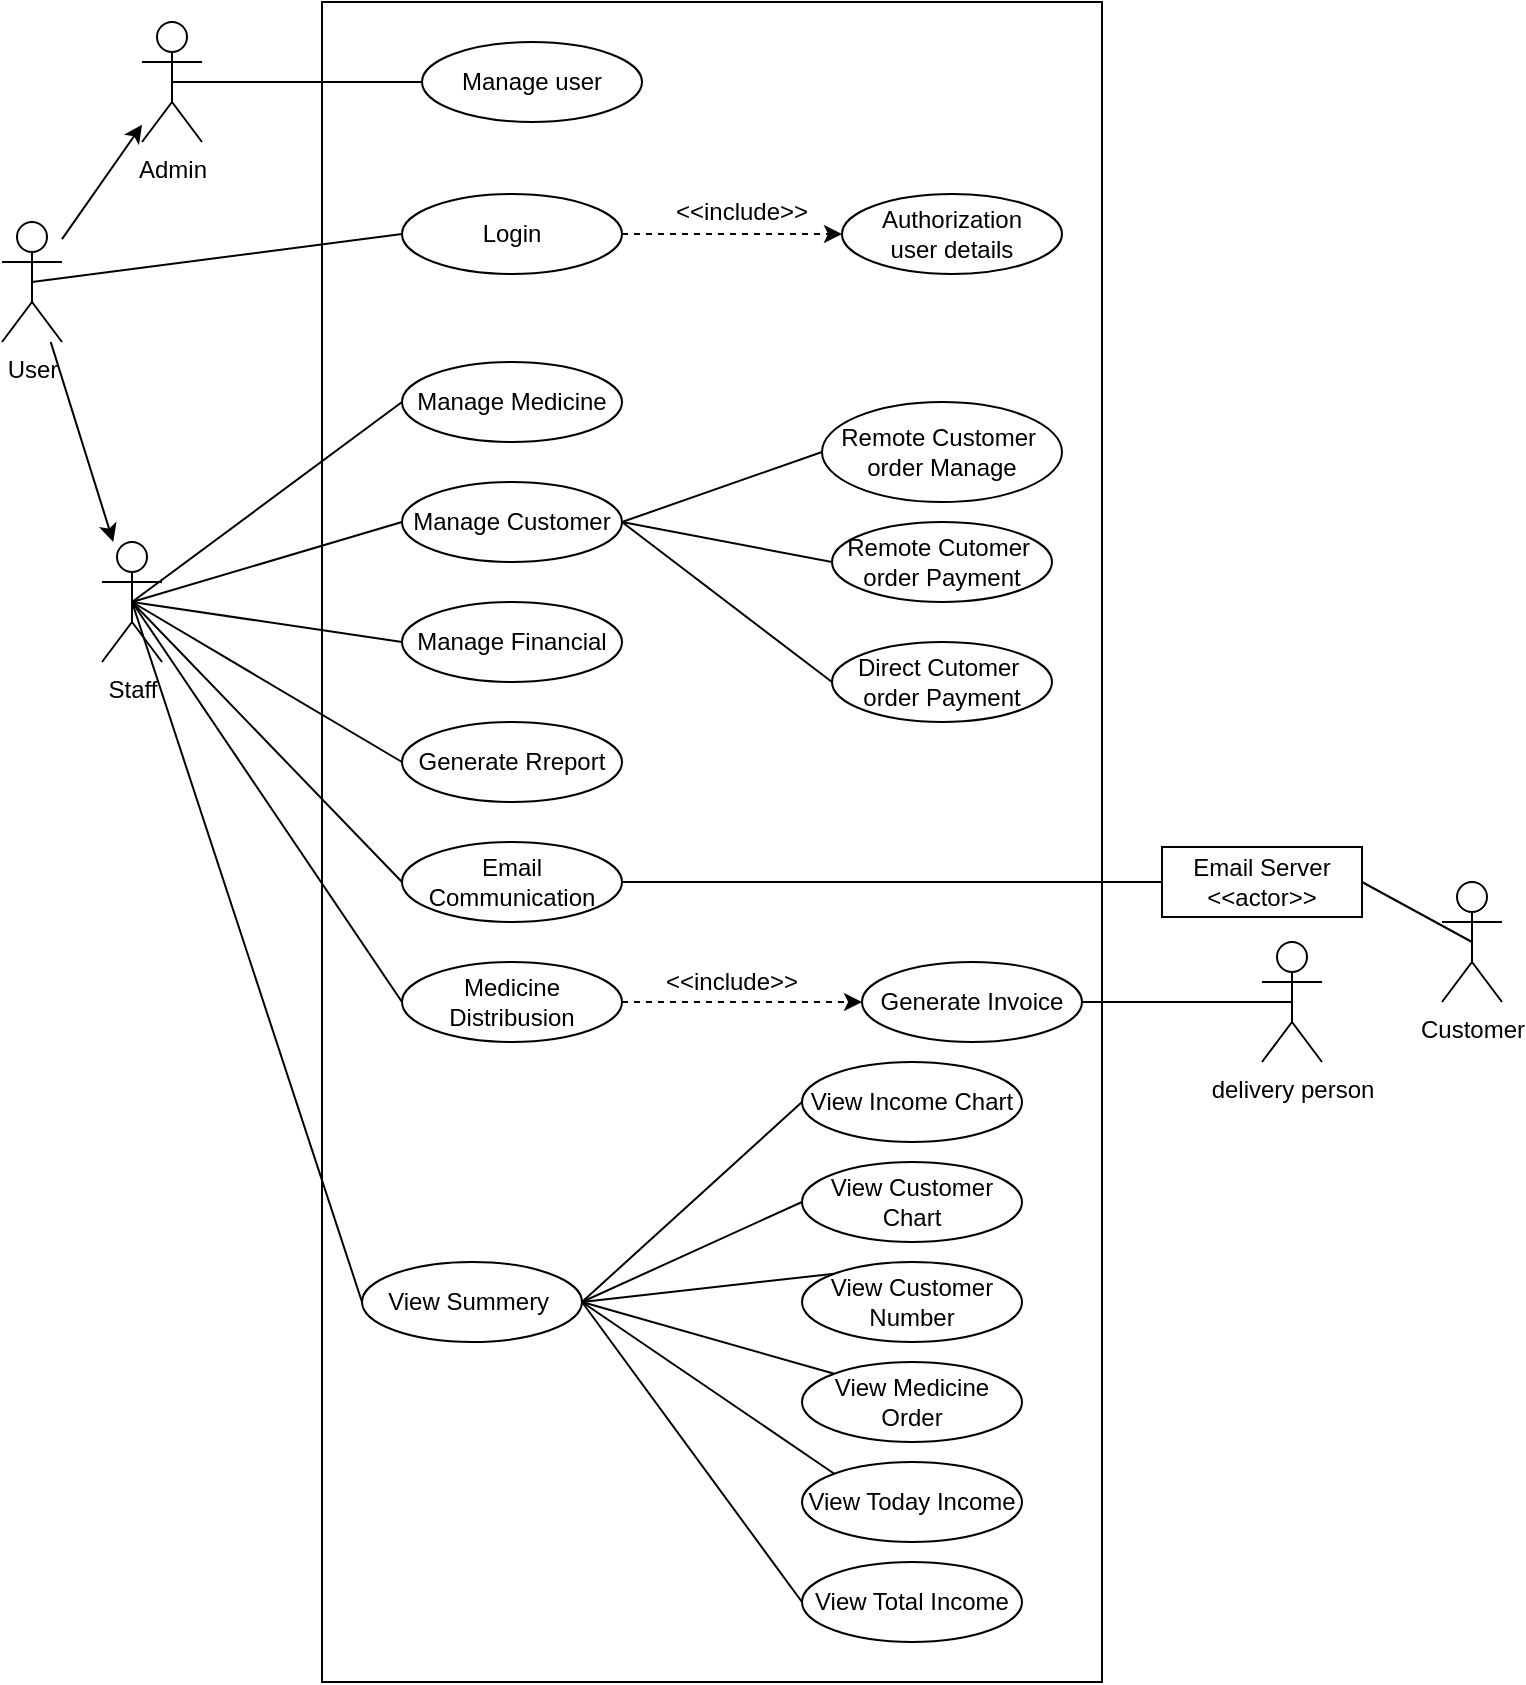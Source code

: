 <mxfile version="22.0.3" type="device">
  <diagram id="R2lEEEUBdFMjLlhIrx00" name="Page-1">
    <mxGraphModel dx="871" dy="643" grid="1" gridSize="10" guides="1" tooltips="1" connect="1" arrows="1" fold="1" page="1" pageScale="1" pageWidth="850" pageHeight="1100" math="0" shadow="0" extFonts="Permanent Marker^https://fonts.googleapis.com/css?family=Permanent+Marker">
      <root>
        <mxCell id="0" />
        <mxCell id="1" parent="0" />
        <mxCell id="pWUu4n21JGwg7rA0w0O--8" value="" style="rounded=0;whiteSpace=wrap;html=1;" parent="1" vertex="1">
          <mxGeometry x="220" y="140" width="390" height="840" as="geometry" />
        </mxCell>
        <mxCell id="pWUu4n21JGwg7rA0w0O--14" value="" style="rounded=0;orthogonalLoop=1;jettySize=auto;html=1;" parent="1" source="pWUu4n21JGwg7rA0w0O--9" target="pWUu4n21JGwg7rA0w0O--13" edge="1">
          <mxGeometry relative="1" as="geometry" />
        </mxCell>
        <mxCell id="pWUu4n21JGwg7rA0w0O--16" value="" style="rounded=0;orthogonalLoop=1;jettySize=auto;html=1;" parent="1" source="pWUu4n21JGwg7rA0w0O--9" target="pWUu4n21JGwg7rA0w0O--15" edge="1">
          <mxGeometry relative="1" as="geometry" />
        </mxCell>
        <mxCell id="pWUu4n21JGwg7rA0w0O--9" value="User" style="shape=umlActor;verticalLabelPosition=bottom;verticalAlign=top;html=1;outlineConnect=0;" parent="1" vertex="1">
          <mxGeometry x="60" y="250" width="30" height="60" as="geometry" />
        </mxCell>
        <mxCell id="pWUu4n21JGwg7rA0w0O--44" style="rounded=0;orthogonalLoop=1;jettySize=auto;html=1;exitX=1;exitY=0.5;exitDx=0;exitDy=0;entryX=0;entryY=0.5;entryDx=0;entryDy=0;dashed=1;endArrow=classic;endFill=1;" parent="1" source="pWUu4n21JGwg7rA0w0O--12" target="pWUu4n21JGwg7rA0w0O--22" edge="1">
          <mxGeometry relative="1" as="geometry" />
        </mxCell>
        <mxCell id="pWUu4n21JGwg7rA0w0O--12" value="Login" style="ellipse;whiteSpace=wrap;html=1;" parent="1" vertex="1">
          <mxGeometry x="260" y="236" width="110" height="40" as="geometry" />
        </mxCell>
        <mxCell id="pWUu4n21JGwg7rA0w0O--26" style="rounded=0;orthogonalLoop=1;jettySize=auto;html=1;exitX=0.5;exitY=0.5;exitDx=0;exitDy=0;exitPerimeter=0;entryX=0;entryY=0.5;entryDx=0;entryDy=0;endArrow=none;endFill=0;" parent="1" source="pWUu4n21JGwg7rA0w0O--13" target="pWUu4n21JGwg7rA0w0O--25" edge="1">
          <mxGeometry relative="1" as="geometry" />
        </mxCell>
        <mxCell id="pWUu4n21JGwg7rA0w0O--27" style="rounded=0;orthogonalLoop=1;jettySize=auto;html=1;exitX=0.5;exitY=0.5;exitDx=0;exitDy=0;exitPerimeter=0;entryX=0;entryY=0.5;entryDx=0;entryDy=0;endArrow=none;endFill=0;" parent="1" source="pWUu4n21JGwg7rA0w0O--13" target="pWUu4n21JGwg7rA0w0O--24" edge="1">
          <mxGeometry relative="1" as="geometry" />
        </mxCell>
        <mxCell id="pWUu4n21JGwg7rA0w0O--31" style="rounded=0;orthogonalLoop=1;jettySize=auto;html=1;exitX=0.5;exitY=0.5;exitDx=0;exitDy=0;exitPerimeter=0;entryX=0;entryY=0.5;entryDx=0;entryDy=0;endArrow=none;endFill=0;" parent="1" source="pWUu4n21JGwg7rA0w0O--13" target="pWUu4n21JGwg7rA0w0O--28" edge="1">
          <mxGeometry relative="1" as="geometry" />
        </mxCell>
        <mxCell id="pWUu4n21JGwg7rA0w0O--13" value="Staff" style="shape=umlActor;verticalLabelPosition=bottom;verticalAlign=top;html=1;outlineConnect=0;" parent="1" vertex="1">
          <mxGeometry x="110" y="410" width="30" height="60" as="geometry" />
        </mxCell>
        <mxCell id="pWUu4n21JGwg7rA0w0O--18" style="rounded=0;orthogonalLoop=1;jettySize=auto;html=1;exitX=0.5;exitY=0.5;exitDx=0;exitDy=0;exitPerimeter=0;entryX=0;entryY=0.5;entryDx=0;entryDy=0;endArrow=none;endFill=0;" parent="1" source="pWUu4n21JGwg7rA0w0O--9" target="pWUu4n21JGwg7rA0w0O--12" edge="1">
          <mxGeometry relative="1" as="geometry" />
        </mxCell>
        <mxCell id="pWUu4n21JGwg7rA0w0O--46" style="rounded=0;orthogonalLoop=1;jettySize=auto;html=1;exitX=0.5;exitY=0.5;exitDx=0;exitDy=0;exitPerimeter=0;entryX=0;entryY=0.5;entryDx=0;entryDy=0;endArrow=none;endFill=0;" parent="1" source="pWUu4n21JGwg7rA0w0O--15" target="pWUu4n21JGwg7rA0w0O--33" edge="1">
          <mxGeometry relative="1" as="geometry" />
        </mxCell>
        <mxCell id="pWUu4n21JGwg7rA0w0O--15" value="Admin" style="shape=umlActor;verticalLabelPosition=bottom;verticalAlign=top;html=1;outlineConnect=0;" parent="1" vertex="1">
          <mxGeometry x="130" y="150" width="30" height="60" as="geometry" />
        </mxCell>
        <mxCell id="pWUu4n21JGwg7rA0w0O--22" value="Authorization&lt;br&gt;user details" style="ellipse;whiteSpace=wrap;html=1;" parent="1" vertex="1">
          <mxGeometry x="480" y="236" width="110" height="40" as="geometry" />
        </mxCell>
        <mxCell id="pWUu4n21JGwg7rA0w0O--24" value="Manage Medicine" style="ellipse;whiteSpace=wrap;html=1;" parent="1" vertex="1">
          <mxGeometry x="260" y="320" width="110" height="40" as="geometry" />
        </mxCell>
        <mxCell id="t6KvdcoRowDunihA0Ard-10" style="rounded=0;orthogonalLoop=1;jettySize=auto;html=1;exitX=1;exitY=0.5;exitDx=0;exitDy=0;entryX=0;entryY=0.5;entryDx=0;entryDy=0;endArrow=none;endFill=0;" parent="1" source="pWUu4n21JGwg7rA0w0O--25" target="t6KvdcoRowDunihA0Ard-9" edge="1">
          <mxGeometry relative="1" as="geometry" />
        </mxCell>
        <mxCell id="t6KvdcoRowDunihA0Ard-13" style="rounded=0;orthogonalLoop=1;jettySize=auto;html=1;exitX=1;exitY=0.5;exitDx=0;exitDy=0;entryX=0;entryY=0.5;entryDx=0;entryDy=0;endArrow=none;endFill=0;" parent="1" source="pWUu4n21JGwg7rA0w0O--25" target="t6KvdcoRowDunihA0Ard-12" edge="1">
          <mxGeometry relative="1" as="geometry" />
        </mxCell>
        <mxCell id="t6KvdcoRowDunihA0Ard-15" style="rounded=0;orthogonalLoop=1;jettySize=auto;html=1;exitX=1;exitY=0.5;exitDx=0;exitDy=0;entryX=0;entryY=0.5;entryDx=0;entryDy=0;endArrow=none;endFill=0;" parent="1" source="pWUu4n21JGwg7rA0w0O--25" target="t6KvdcoRowDunihA0Ard-14" edge="1">
          <mxGeometry relative="1" as="geometry" />
        </mxCell>
        <mxCell id="pWUu4n21JGwg7rA0w0O--25" value="Manage Customer" style="ellipse;whiteSpace=wrap;html=1;" parent="1" vertex="1">
          <mxGeometry x="260" y="380" width="110" height="40" as="geometry" />
        </mxCell>
        <mxCell id="pWUu4n21JGwg7rA0w0O--28" value="Generate Rreport" style="ellipse;whiteSpace=wrap;html=1;" parent="1" vertex="1">
          <mxGeometry x="260" y="500" width="110" height="40" as="geometry" />
        </mxCell>
        <mxCell id="pWUu4n21JGwg7rA0w0O--30" style="rounded=0;orthogonalLoop=1;jettySize=auto;html=1;exitX=0;exitY=0.5;exitDx=0;exitDy=0;entryX=0.5;entryY=0.5;entryDx=0;entryDy=0;entryPerimeter=0;endArrow=none;endFill=0;" parent="1" source="pWUu4n21JGwg7rA0w0O--29" target="pWUu4n21JGwg7rA0w0O--13" edge="1">
          <mxGeometry relative="1" as="geometry" />
        </mxCell>
        <mxCell id="pWUu4n21JGwg7rA0w0O--29" value="Manage Financial" style="ellipse;whiteSpace=wrap;html=1;" parent="1" vertex="1">
          <mxGeometry x="260" y="440" width="110" height="40" as="geometry" />
        </mxCell>
        <mxCell id="pWUu4n21JGwg7rA0w0O--33" value="Manage user" style="ellipse;whiteSpace=wrap;html=1;" parent="1" vertex="1">
          <mxGeometry x="270" y="160" width="110" height="40" as="geometry" />
        </mxCell>
        <mxCell id="pWUu4n21JGwg7rA0w0O--36" style="rounded=0;orthogonalLoop=1;jettySize=auto;html=1;exitX=0;exitY=0.5;exitDx=0;exitDy=0;entryX=0.5;entryY=0.5;entryDx=0;entryDy=0;entryPerimeter=0;endArrow=none;endFill=0;" parent="1" source="pWUu4n21JGwg7rA0w0O--35" target="pWUu4n21JGwg7rA0w0O--13" edge="1">
          <mxGeometry relative="1" as="geometry" />
        </mxCell>
        <mxCell id="pWUu4n21JGwg7rA0w0O--43" style="rounded=0;orthogonalLoop=1;jettySize=auto;html=1;exitX=1;exitY=0.5;exitDx=0;exitDy=0;entryX=0;entryY=0.5;entryDx=0;entryDy=0;endArrow=none;endFill=0;" parent="1" source="pWUu4n21JGwg7rA0w0O--35" target="t6KvdcoRowDunihA0Ard-1" edge="1">
          <mxGeometry relative="1" as="geometry">
            <mxPoint x="634.2" y="579" as="targetPoint" />
          </mxGeometry>
        </mxCell>
        <mxCell id="pWUu4n21JGwg7rA0w0O--35" value="Email&lt;br&gt;Communication" style="ellipse;whiteSpace=wrap;html=1;" parent="1" vertex="1">
          <mxGeometry x="260" y="560" width="110" height="40" as="geometry" />
        </mxCell>
        <mxCell id="pWUu4n21JGwg7rA0w0O--38" value="Customer" style="shape=umlActor;verticalLabelPosition=bottom;verticalAlign=top;html=1;outlineConnect=0;" parent="1" vertex="1">
          <mxGeometry x="780" y="580" width="30" height="60" as="geometry" />
        </mxCell>
        <mxCell id="pWUu4n21JGwg7rA0w0O--42" style="rounded=0;orthogonalLoop=1;jettySize=auto;html=1;entryX=0.5;entryY=0.5;entryDx=0;entryDy=0;entryPerimeter=0;endArrow=none;endFill=0;exitX=1;exitY=0.5;exitDx=0;exitDy=0;startArrow=none;startFill=0;" parent="1" source="t6KvdcoRowDunihA0Ard-1" target="pWUu4n21JGwg7rA0w0O--38" edge="1">
          <mxGeometry relative="1" as="geometry">
            <mxPoint x="720" y="575" as="sourcePoint" />
          </mxGeometry>
        </mxCell>
        <mxCell id="pWUu4n21JGwg7rA0w0O--45" value="&amp;lt;&amp;lt;include&amp;gt;&amp;gt;" style="text;html=1;strokeColor=none;fillColor=none;align=center;verticalAlign=middle;whiteSpace=wrap;rounded=0;rotation=0;" parent="1" vertex="1">
          <mxGeometry x="400" y="230" width="60" height="30" as="geometry" />
        </mxCell>
        <mxCell id="pWUu4n21JGwg7rA0w0O--56" style="rounded=0;orthogonalLoop=1;jettySize=auto;html=1;exitX=1;exitY=0.5;exitDx=0;exitDy=0;entryX=0.5;entryY=0.5;entryDx=0;entryDy=0;entryPerimeter=0;endArrow=none;endFill=0;" parent="1" source="pWUu4n21JGwg7rA0w0O--48" target="pWUu4n21JGwg7rA0w0O--54" edge="1">
          <mxGeometry relative="1" as="geometry" />
        </mxCell>
        <mxCell id="pWUu4n21JGwg7rA0w0O--48" value="Generate Invoice" style="ellipse;whiteSpace=wrap;html=1;" parent="1" vertex="1">
          <mxGeometry x="490" y="620" width="110" height="40" as="geometry" />
        </mxCell>
        <mxCell id="pWUu4n21JGwg7rA0w0O--50" style="rounded=0;orthogonalLoop=1;jettySize=auto;html=1;exitX=0;exitY=0.5;exitDx=0;exitDy=0;entryX=0.5;entryY=0.5;entryDx=0;entryDy=0;entryPerimeter=0;endArrow=none;endFill=0;" parent="1" source="pWUu4n21JGwg7rA0w0O--49" target="pWUu4n21JGwg7rA0w0O--13" edge="1">
          <mxGeometry relative="1" as="geometry" />
        </mxCell>
        <mxCell id="pWUu4n21JGwg7rA0w0O--51" style="rounded=0;orthogonalLoop=1;jettySize=auto;html=1;exitX=1;exitY=0.5;exitDx=0;exitDy=0;entryX=0;entryY=0.5;entryDx=0;entryDy=0;endArrow=classic;endFill=1;dashed=1;" parent="1" source="pWUu4n21JGwg7rA0w0O--49" target="pWUu4n21JGwg7rA0w0O--48" edge="1">
          <mxGeometry relative="1" as="geometry" />
        </mxCell>
        <mxCell id="pWUu4n21JGwg7rA0w0O--49" value="Medicine Distribusion" style="ellipse;whiteSpace=wrap;html=1;" parent="1" vertex="1">
          <mxGeometry x="260" y="620" width="110" height="40" as="geometry" />
        </mxCell>
        <mxCell id="pWUu4n21JGwg7rA0w0O--52" value="&amp;lt;&amp;lt;include&amp;gt;&amp;gt;" style="text;html=1;strokeColor=none;fillColor=none;align=center;verticalAlign=middle;whiteSpace=wrap;rounded=0;rotation=0;" parent="1" vertex="1">
          <mxGeometry x="395" y="615" width="60" height="30" as="geometry" />
        </mxCell>
        <mxCell id="pWUu4n21JGwg7rA0w0O--54" value="delivery person" style="shape=umlActor;verticalLabelPosition=bottom;verticalAlign=top;html=1;outlineConnect=0;" parent="1" vertex="1">
          <mxGeometry x="690" y="610" width="30" height="60" as="geometry" />
        </mxCell>
        <mxCell id="t6KvdcoRowDunihA0Ard-3" style="rounded=0;orthogonalLoop=1;jettySize=auto;html=1;exitX=1;exitY=0.5;exitDx=0;exitDy=0;entryX=0;entryY=0.5;entryDx=0;entryDy=0;endArrow=none;endFill=0;" parent="1" source="Q60WyrBwcgVaMmztHW4a-1" target="t6KvdcoRowDunihA0Ard-2" edge="1">
          <mxGeometry relative="1" as="geometry" />
        </mxCell>
        <mxCell id="t6KvdcoRowDunihA0Ard-4" style="rounded=0;orthogonalLoop=1;jettySize=auto;html=1;exitX=1;exitY=0.5;exitDx=0;exitDy=0;entryX=0;entryY=0.5;entryDx=0;entryDy=0;endArrow=none;endFill=0;" parent="1" source="Q60WyrBwcgVaMmztHW4a-1" target="Q60WyrBwcgVaMmztHW4a-2" edge="1">
          <mxGeometry relative="1" as="geometry" />
        </mxCell>
        <mxCell id="t6KvdcoRowDunihA0Ard-5" style="rounded=0;orthogonalLoop=1;jettySize=auto;html=1;exitX=1;exitY=0.5;exitDx=0;exitDy=0;entryX=0;entryY=0;entryDx=0;entryDy=0;endArrow=none;endFill=0;" parent="1" source="Q60WyrBwcgVaMmztHW4a-1" target="Q60WyrBwcgVaMmztHW4a-5" edge="1">
          <mxGeometry relative="1" as="geometry" />
        </mxCell>
        <mxCell id="t6KvdcoRowDunihA0Ard-6" style="rounded=0;orthogonalLoop=1;jettySize=auto;html=1;exitX=1;exitY=0.5;exitDx=0;exitDy=0;entryX=0;entryY=0.5;entryDx=0;entryDy=0;endArrow=none;endFill=0;" parent="1" source="Q60WyrBwcgVaMmztHW4a-1" target="Q60WyrBwcgVaMmztHW4a-6" edge="1">
          <mxGeometry relative="1" as="geometry" />
        </mxCell>
        <mxCell id="Q60WyrBwcgVaMmztHW4a-1" value="View Summery&amp;nbsp;" style="ellipse;whiteSpace=wrap;html=1;" parent="1" vertex="1">
          <mxGeometry x="240" y="770" width="110" height="40" as="geometry" />
        </mxCell>
        <mxCell id="Q60WyrBwcgVaMmztHW4a-2" value="View Customer Chart" style="ellipse;whiteSpace=wrap;html=1;" parent="1" vertex="1">
          <mxGeometry x="460" y="720" width="110" height="40" as="geometry" />
        </mxCell>
        <mxCell id="t6KvdcoRowDunihA0Ard-7" style="rounded=0;orthogonalLoop=1;jettySize=auto;html=1;exitX=0;exitY=0;exitDx=0;exitDy=0;entryX=1;entryY=0.5;entryDx=0;entryDy=0;endArrow=none;endFill=0;" parent="1" source="Q60WyrBwcgVaMmztHW4a-3" target="Q60WyrBwcgVaMmztHW4a-1" edge="1">
          <mxGeometry relative="1" as="geometry" />
        </mxCell>
        <mxCell id="Q60WyrBwcgVaMmztHW4a-3" value="View Customer Number" style="ellipse;whiteSpace=wrap;html=1;" parent="1" vertex="1">
          <mxGeometry x="460" y="770" width="110" height="40" as="geometry" />
        </mxCell>
        <mxCell id="t6KvdcoRowDunihA0Ard-8" style="rounded=0;orthogonalLoop=1;jettySize=auto;html=1;exitX=0;exitY=0;exitDx=0;exitDy=0;entryX=1;entryY=0.5;entryDx=0;entryDy=0;endArrow=none;endFill=0;" parent="1" source="Q60WyrBwcgVaMmztHW4a-4" target="Q60WyrBwcgVaMmztHW4a-1" edge="1">
          <mxGeometry relative="1" as="geometry" />
        </mxCell>
        <mxCell id="Q60WyrBwcgVaMmztHW4a-4" value="View Medicine Order" style="ellipse;whiteSpace=wrap;html=1;" parent="1" vertex="1">
          <mxGeometry x="460" y="820" width="110" height="40" as="geometry" />
        </mxCell>
        <mxCell id="Q60WyrBwcgVaMmztHW4a-5" value="View Today Income" style="ellipse;whiteSpace=wrap;html=1;" parent="1" vertex="1">
          <mxGeometry x="460" y="870" width="110" height="40" as="geometry" />
        </mxCell>
        <mxCell id="Q60WyrBwcgVaMmztHW4a-6" value="View Total Income" style="ellipse;whiteSpace=wrap;html=1;" parent="1" vertex="1">
          <mxGeometry x="460" y="920" width="110" height="40" as="geometry" />
        </mxCell>
        <mxCell id="Q60WyrBwcgVaMmztHW4a-7" style="rounded=0;orthogonalLoop=1;jettySize=auto;html=1;exitX=0;exitY=0.5;exitDx=0;exitDy=0;endArrow=none;endFill=0;entryX=0.5;entryY=0.5;entryDx=0;entryDy=0;entryPerimeter=0;" parent="1" source="Q60WyrBwcgVaMmztHW4a-1" target="pWUu4n21JGwg7rA0w0O--13" edge="1">
          <mxGeometry relative="1" as="geometry">
            <mxPoint x="270" y="650" as="sourcePoint" />
            <mxPoint x="130" y="440" as="targetPoint" />
          </mxGeometry>
        </mxCell>
        <mxCell id="t6KvdcoRowDunihA0Ard-1" value="Email Server&lt;br&gt;&amp;lt;&amp;lt;actor&amp;gt;&amp;gt;" style="rounded=0;whiteSpace=wrap;html=1;" parent="1" vertex="1">
          <mxGeometry x="640" y="562.5" width="100" height="35" as="geometry" />
        </mxCell>
        <mxCell id="t6KvdcoRowDunihA0Ard-2" value="View Income Chart" style="ellipse;whiteSpace=wrap;html=1;" parent="1" vertex="1">
          <mxGeometry x="460" y="670" width="110" height="40" as="geometry" />
        </mxCell>
        <mxCell id="t6KvdcoRowDunihA0Ard-9" value="Remote Customer&amp;nbsp;&lt;br&gt;order Manage" style="ellipse;whiteSpace=wrap;html=1;" parent="1" vertex="1">
          <mxGeometry x="470" y="340" width="120" height="50" as="geometry" />
        </mxCell>
        <mxCell id="t6KvdcoRowDunihA0Ard-12" value="Remote Cutomer&amp;nbsp;&lt;br&gt;order Payment" style="ellipse;whiteSpace=wrap;html=1;" parent="1" vertex="1">
          <mxGeometry x="475" y="400" width="110" height="40" as="geometry" />
        </mxCell>
        <mxCell id="t6KvdcoRowDunihA0Ard-14" value="Direct Cutomer&amp;nbsp;&lt;br&gt;order Payment" style="ellipse;whiteSpace=wrap;html=1;" parent="1" vertex="1">
          <mxGeometry x="475" y="460" width="110" height="40" as="geometry" />
        </mxCell>
      </root>
    </mxGraphModel>
  </diagram>
</mxfile>
